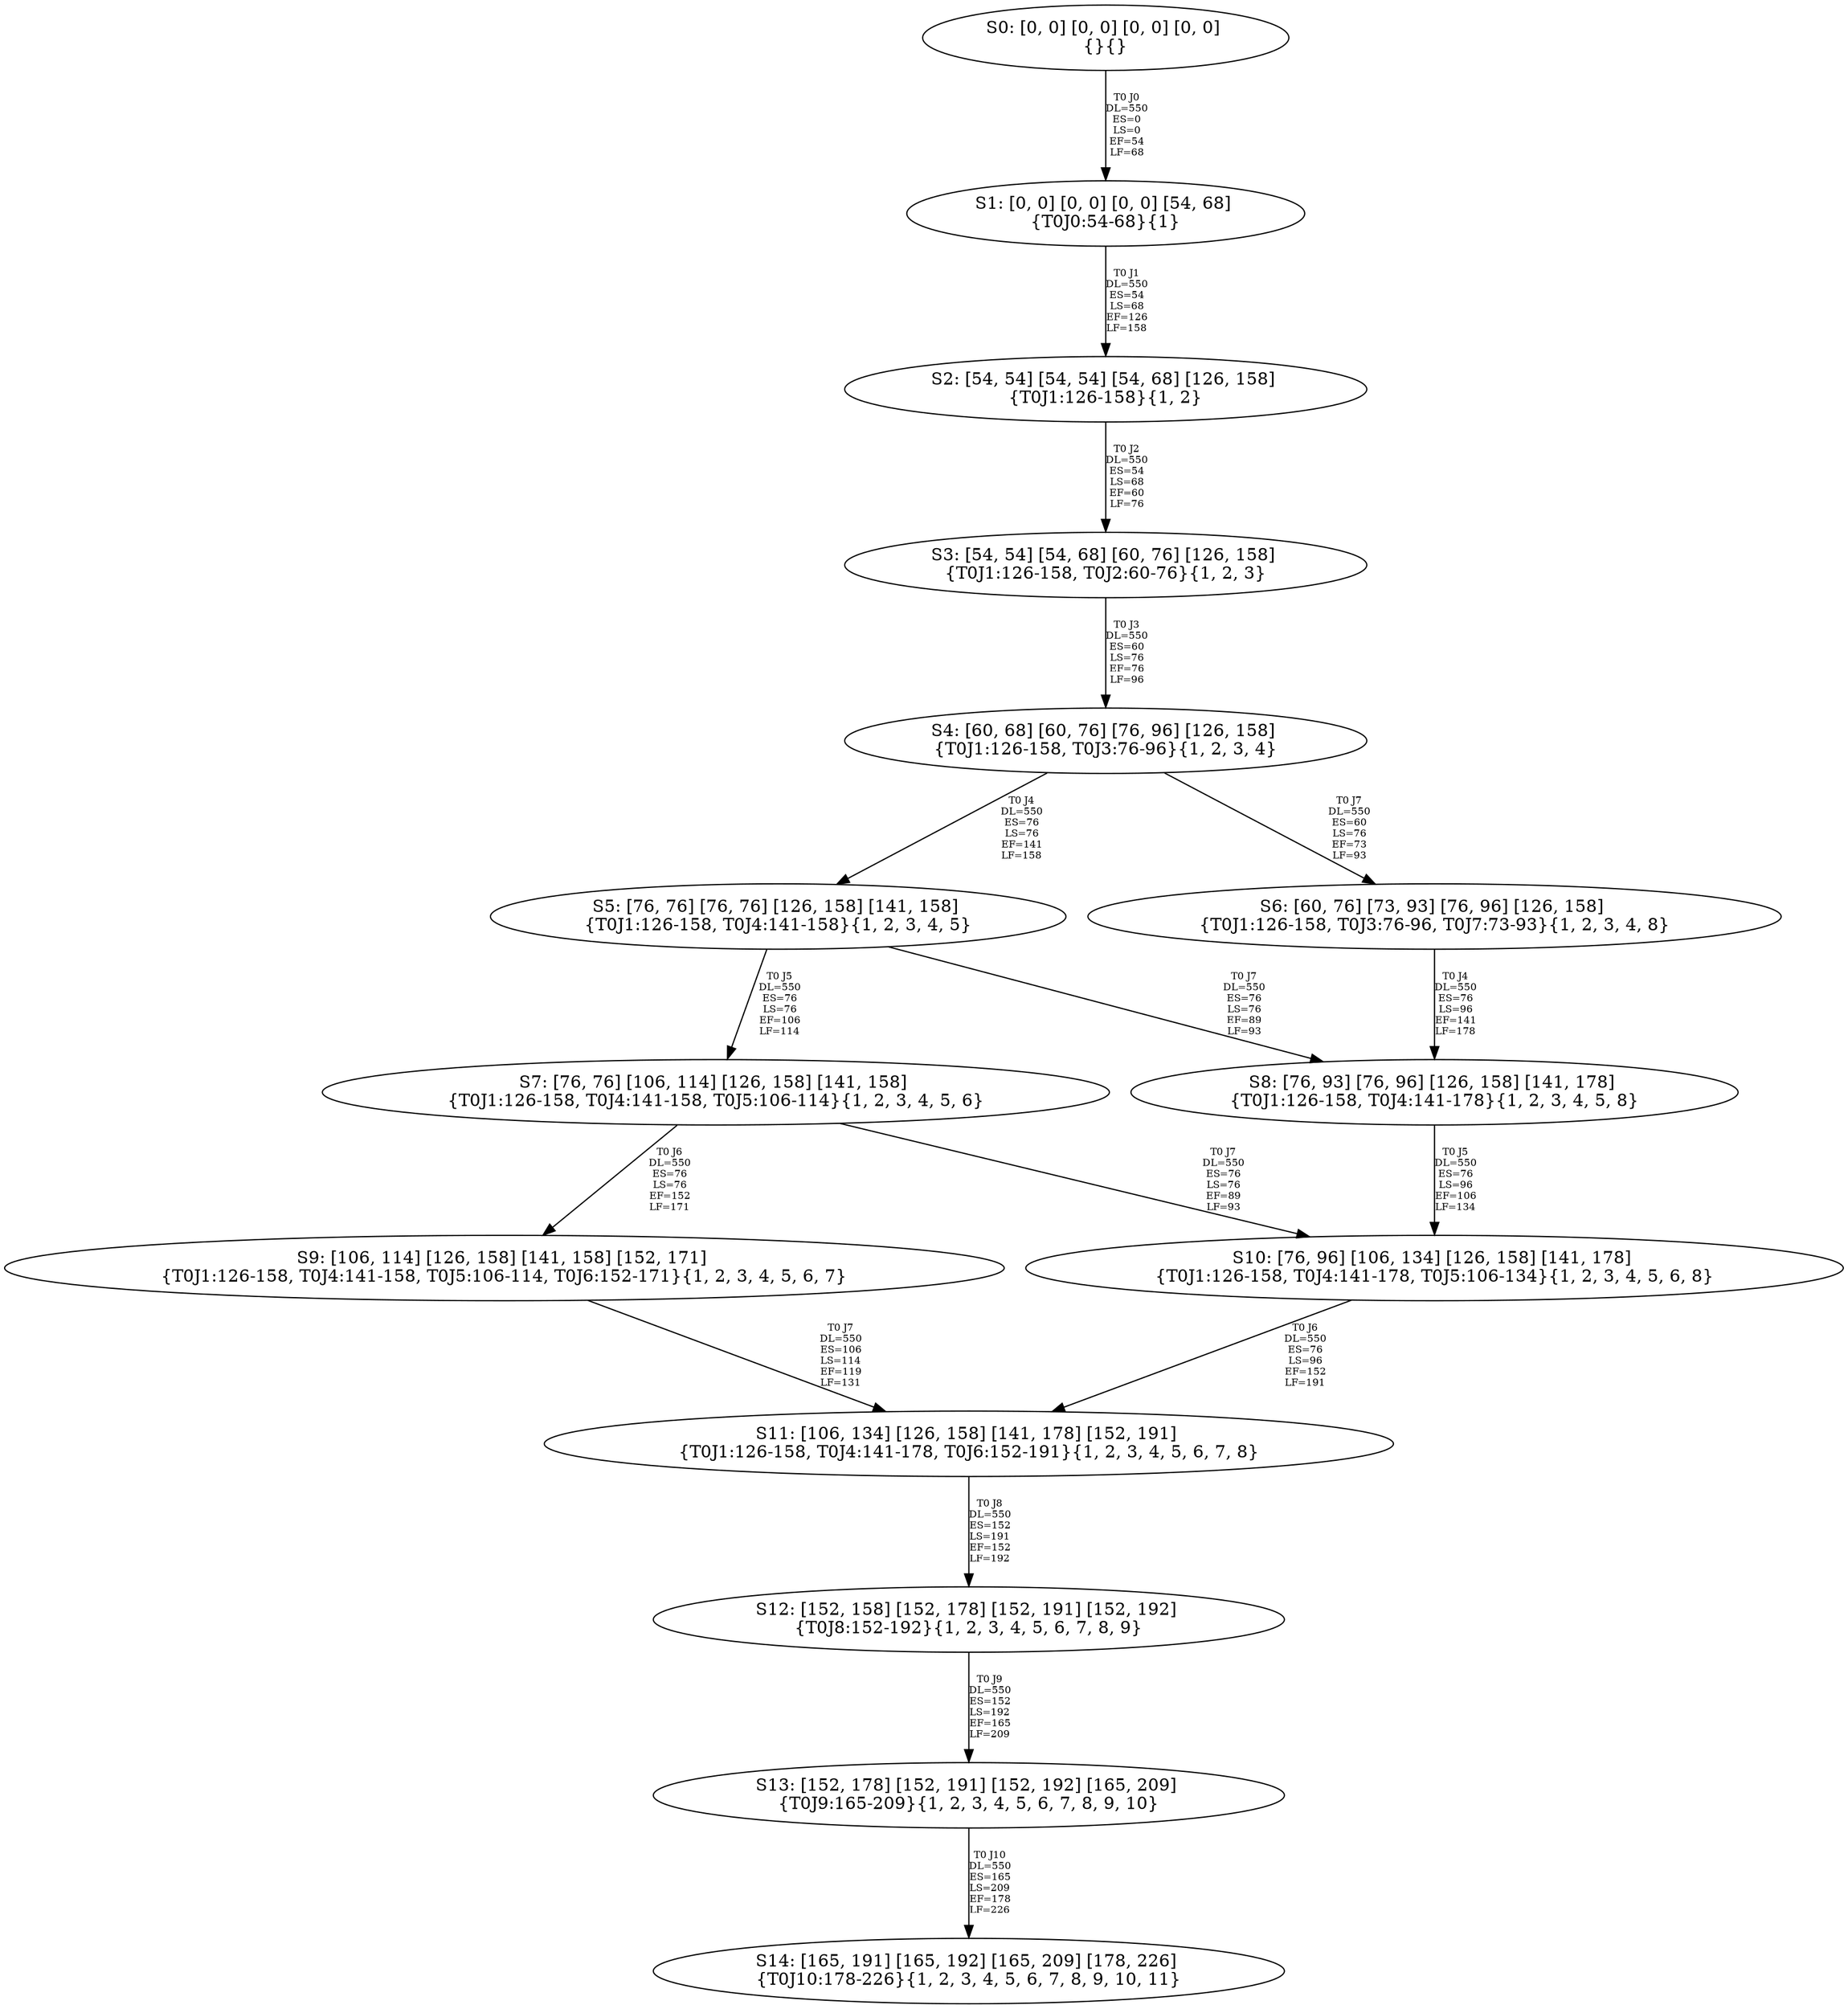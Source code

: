digraph {
	S0[label="S0: [0, 0] [0, 0] [0, 0] [0, 0] \n{}{}"];
	S1[label="S1: [0, 0] [0, 0] [0, 0] [54, 68] \n{T0J0:54-68}{1}"];
	S2[label="S2: [54, 54] [54, 54] [54, 68] [126, 158] \n{T0J1:126-158}{1, 2}"];
	S3[label="S3: [54, 54] [54, 68] [60, 76] [126, 158] \n{T0J1:126-158, T0J2:60-76}{1, 2, 3}"];
	S4[label="S4: [60, 68] [60, 76] [76, 96] [126, 158] \n{T0J1:126-158, T0J3:76-96}{1, 2, 3, 4}"];
	S5[label="S5: [76, 76] [76, 76] [126, 158] [141, 158] \n{T0J1:126-158, T0J4:141-158}{1, 2, 3, 4, 5}"];
	S6[label="S6: [60, 76] [73, 93] [76, 96] [126, 158] \n{T0J1:126-158, T0J3:76-96, T0J7:73-93}{1, 2, 3, 4, 8}"];
	S7[label="S7: [76, 76] [106, 114] [126, 158] [141, 158] \n{T0J1:126-158, T0J4:141-158, T0J5:106-114}{1, 2, 3, 4, 5, 6}"];
	S8[label="S8: [76, 93] [76, 96] [126, 158] [141, 178] \n{T0J1:126-158, T0J4:141-178}{1, 2, 3, 4, 5, 8}"];
	S9[label="S9: [106, 114] [126, 158] [141, 158] [152, 171] \n{T0J1:126-158, T0J4:141-158, T0J5:106-114, T0J6:152-171}{1, 2, 3, 4, 5, 6, 7}"];
	S10[label="S10: [76, 96] [106, 134] [126, 158] [141, 178] \n{T0J1:126-158, T0J4:141-178, T0J5:106-134}{1, 2, 3, 4, 5, 6, 8}"];
	S11[label="S11: [106, 134] [126, 158] [141, 178] [152, 191] \n{T0J1:126-158, T0J4:141-178, T0J6:152-191}{1, 2, 3, 4, 5, 6, 7, 8}"];
	S12[label="S12: [152, 158] [152, 178] [152, 191] [152, 192] \n{T0J8:152-192}{1, 2, 3, 4, 5, 6, 7, 8, 9}"];
	S13[label="S13: [152, 178] [152, 191] [152, 192] [165, 209] \n{T0J9:165-209}{1, 2, 3, 4, 5, 6, 7, 8, 9, 10}"];
	S14[label="S14: [165, 191] [165, 192] [165, 209] [178, 226] \n{T0J10:178-226}{1, 2, 3, 4, 5, 6, 7, 8, 9, 10, 11}"];
	S0 -> S1[label="T0 J0\nDL=550\nES=0\nLS=0\nEF=54\nLF=68",fontsize=8];
	S1 -> S2[label="T0 J1\nDL=550\nES=54\nLS=68\nEF=126\nLF=158",fontsize=8];
	S2 -> S3[label="T0 J2\nDL=550\nES=54\nLS=68\nEF=60\nLF=76",fontsize=8];
	S3 -> S4[label="T0 J3\nDL=550\nES=60\nLS=76\nEF=76\nLF=96",fontsize=8];
	S4 -> S5[label="T0 J4\nDL=550\nES=76\nLS=76\nEF=141\nLF=158",fontsize=8];
	S4 -> S6[label="T0 J7\nDL=550\nES=60\nLS=76\nEF=73\nLF=93",fontsize=8];
	S5 -> S7[label="T0 J5\nDL=550\nES=76\nLS=76\nEF=106\nLF=114",fontsize=8];
	S5 -> S8[label="T0 J7\nDL=550\nES=76\nLS=76\nEF=89\nLF=93",fontsize=8];
	S6 -> S8[label="T0 J4\nDL=550\nES=76\nLS=96\nEF=141\nLF=178",fontsize=8];
	S7 -> S9[label="T0 J6\nDL=550\nES=76\nLS=76\nEF=152\nLF=171",fontsize=8];
	S7 -> S10[label="T0 J7\nDL=550\nES=76\nLS=76\nEF=89\nLF=93",fontsize=8];
	S8 -> S10[label="T0 J5\nDL=550\nES=76\nLS=96\nEF=106\nLF=134",fontsize=8];
	S9 -> S11[label="T0 J7\nDL=550\nES=106\nLS=114\nEF=119\nLF=131",fontsize=8];
	S10 -> S11[label="T0 J6\nDL=550\nES=76\nLS=96\nEF=152\nLF=191",fontsize=8];
	S11 -> S12[label="T0 J8\nDL=550\nES=152\nLS=191\nEF=152\nLF=192",fontsize=8];
	S12 -> S13[label="T0 J9\nDL=550\nES=152\nLS=192\nEF=165\nLF=209",fontsize=8];
	S13 -> S14[label="T0 J10\nDL=550\nES=165\nLS=209\nEF=178\nLF=226",fontsize=8];
}
